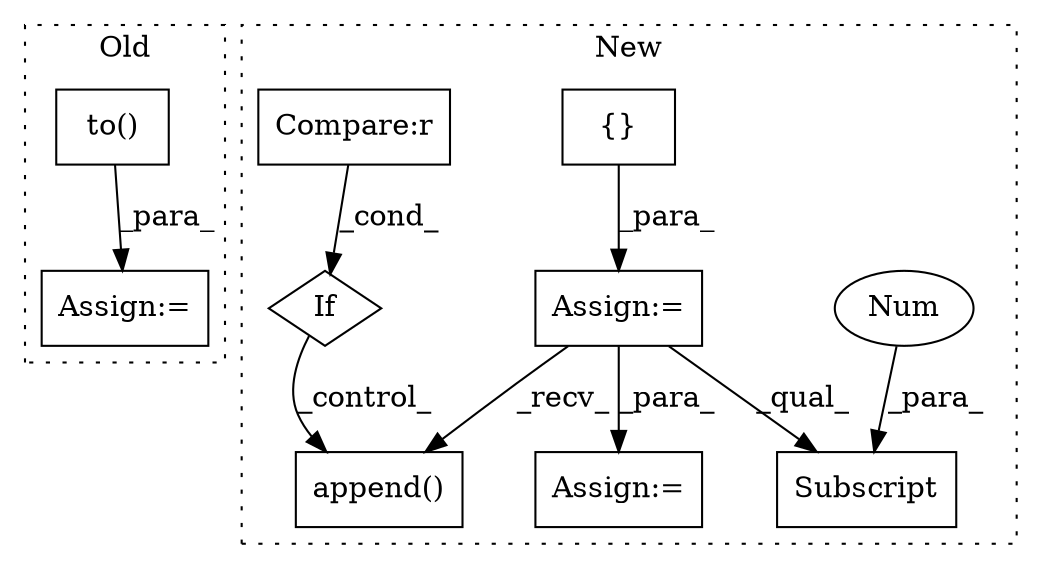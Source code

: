 digraph G {
subgraph cluster0 {
1 [label="to()" a="75" s="10115,10143" l="22,1" shape="box"];
3 [label="Assign:=" a="68" s="10112" l="3" shape="box"];
label = "Old";
style="dotted";
}
subgraph cluster1 {
2 [label="append()" a="75" s="9688,9720" l="22,1" shape="box"];
4 [label="{}" a="59" s="9469,9469" l="2,1" shape="box"];
5 [label="Assign:=" a="68" s="9466" l="3" shape="box"];
6 [label="Assign:=" a="68" s="10109" l="3" shape="box"];
7 [label="If" a="96" s="9661" l="3" shape="diamond"];
8 [label="Subscript" a="63" s="10191,0" l="17,0" shape="box"];
9 [label="Num" a="76" s="10206" l="1" shape="ellipse"];
10 [label="Compare:r" a="40" s="9664" l="6" shape="box"];
label = "New";
style="dotted";
}
1 -> 3 [label="_para_"];
4 -> 5 [label="_para_"];
5 -> 6 [label="_para_"];
5 -> 2 [label="_recv_"];
5 -> 8 [label="_qual_"];
7 -> 2 [label="_control_"];
9 -> 8 [label="_para_"];
10 -> 7 [label="_cond_"];
}